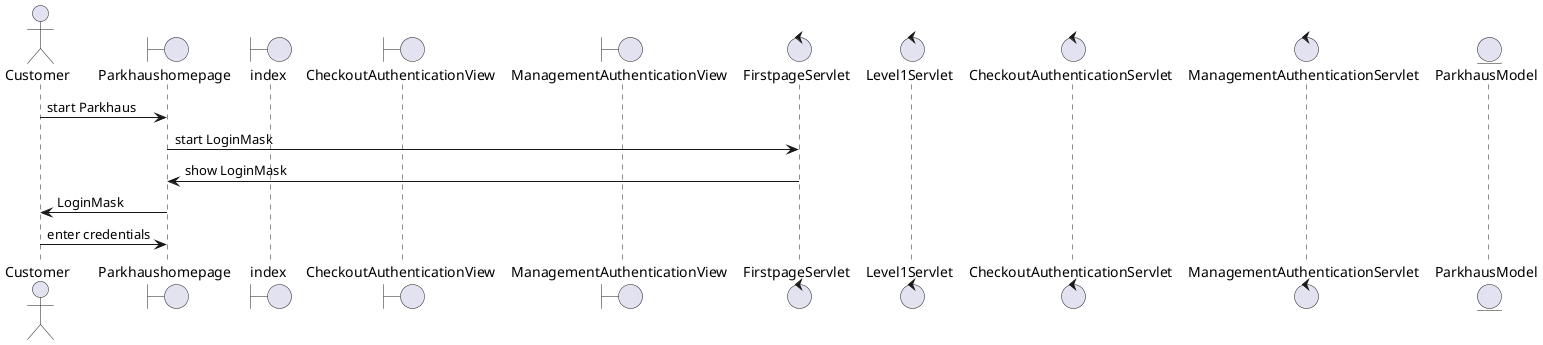 @startuml
'https://plantuml.com/sequence-diagram
actor Customer
boundary Parkhaushomepage
boundary index
boundary CheckoutAuthenticationView
boundary ManagementAuthenticationView
control FirstpageServlet
control Level1Servlet
control CheckoutAuthenticationServlet
control ManagementAuthenticationServlet
entity ParkhausModel

Customer -> Parkhaushomepage : start Parkhaus
Parkhaushomepage -> FirstpageServlet : start LoginMask
FirstpageServlet -> Parkhaushomepage : show LoginMask
Parkhaushomepage -> Customer : LoginMask

Customer ->  Parkhaushomepage : enter credentials


@enduml